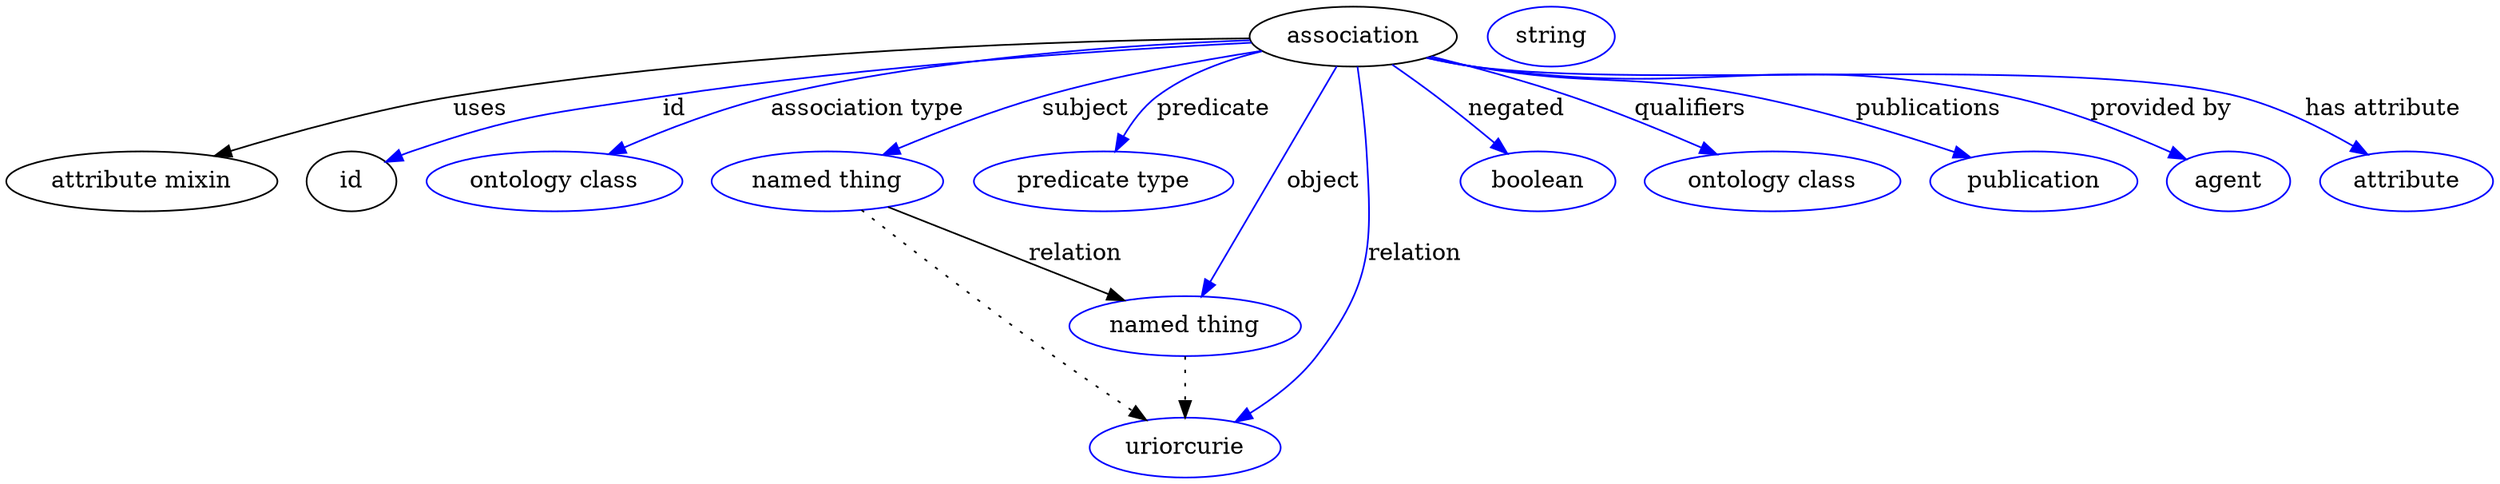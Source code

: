 digraph {
	graph [bb="0,0,1247,283"];
	node [label="\N"];
	association	 [height=0.5,
		label=association,
		pos="675.69,265",
		width=1.3902];
	"attribute mixin"	 [height=0.5,
		pos="63.694,178",
		width=1.7693];
	association -> "attribute mixin"	 [label=uses,
		lp="248.69,221.5",
		pos="e,103.33,192.21 625.55,264.22 543.55,262.2 375.96,254.95 236.69,229 194.25,221.09 147.34,206.9 113.08,195.5"];
	id	 [height=0.5,
		pos="172.69,178",
		width=0.75];
	association -> id	 [color=blue,
		label=id,
		lp="344.19,221.5",
		pos="e,193.68,189.44 626.27,261.93 560.31,257.33 440.05,247.18 338.69,229 280.02,218.47 264.56,216.78 208.69,196 206.83,195.31 204.93,\
194.54 203.03,193.74",
		style=solid];
	"association type"	 [color=blue,
		height=0.5,
		label="ontology class",
		pos="279.69,178",
		width=1.7151];
	association -> "association type"	 [color=blue,
		label="association type",
		lp="439.69,221.5",
		pos="e,309.35,193.87 625.78,262.89 569.11,259.51 474.32,250.85 395.69,229 368.99,221.58 340.47,209.11 318.39,198.36",
		style=solid];
	subject	 [color=blue,
		height=0.5,
		label="named thing",
		pos="414.69,178",
		width=1.5346];
	association -> subject	 [color=blue,
		label=subject,
		lp="544.19,221.5",
		pos="e,443.91,193.5 631.09,256.81 600.67,250.63 559.7,241.15 524.69,229 500.21,220.5 473.83,208.38 453.04,198.08",
		style=solid];
	predicate	 [color=blue,
		height=0.5,
		label="predicate type",
		pos="548.69,178",
		width=1.679];
	association -> predicate	 [color=blue,
		label=predicate,
		lp="605.69,221.5",
		pos="e,556.43,196.15 633.36,255.38 615.71,249.82 595.84,241.41 580.69,229 572.86,222.58 566.37,213.71 561.33,205.16",
		style=solid];
	object	 [color=blue,
		height=0.5,
		label="named thing",
		pos="592.69,91",
		width=1.5346];
	association -> object	 [color=blue,
		label=object,
		lp="659.69,178",
		pos="e,601.22,108.87 667.12,247.03 652.55,216.48 622.85,154.21 605.7,118.26",
		style=solid];
	relation	 [color=blue,
		height=0.5,
		label=uriorcurie,
		pos="592.69,18",
		width=1.2638];
	association -> relation	 [color=blue,
		label=relation,
		lp="701.69,134.5",
		pos="e,616.85,33.393 678.93,246.89 684.39,210.69 691.67,128.17 656.69,73 648.55,60.156 636.49,48.685 625.03,39.585",
		style=solid];
	negated	 [color=blue,
		height=0.5,
		label=boolean,
		pos="772.69,178",
		width=1.0652];
	association -> negated	 [color=blue,
		label=negated,
		lp="759.19,221.5",
		pos="e,756.7,194.51 697.12,248.58 704.7,242.58 713.21,235.64 720.69,229 730.36,220.44 740.58,210.59 749.38,201.85",
		style=solid];
	qualifiers	 [color=blue,
		height=0.5,
		label="ontology class",
		pos="890.69,178",
		width=1.7151];
	association -> qualifiers	 [color=blue,
		label=qualifiers,
		lp="843.69,221.5",
		pos="e,860.55,193.79 713.48,253.09 739.47,244.79 771.57,234.3 784.69,229 807.25,219.89 831.77,208.22 851.54,198.34",
		style=solid];
	publications	 [color=blue,
		height=0.5,
		label=publication,
		pos="1020.7,178",
		width=1.3902];
	association -> publications	 [color=blue,
		label=publications,
		lp="957.19,221.5",
		pos="e,987.7,191.64 712.58,252.71 719.86,250.58 727.47,248.56 734.69,247 795.59,233.87 813.06,243.28 873.69,229 909.72,220.51 949.29,\
206.5 978.29,195.31",
		style=solid];
	"provided by"	 [color=blue,
		height=0.5,
		label=agent,
		pos="1118.7,178",
		width=0.83048];
	association -> "provided by"	 [color=blue,
		label="provided by",
		lp="1073.7,221.5",
		pos="e,1096.2,190.03 711.88,252.55 719.35,250.38 727.22,248.38 734.69,247 848.6,225.96 881.65,254.25 994.69,229 1027.4,221.7 1062.5,206.49 \
1087,194.57",
		style=solid];
	"has attribute"	 [color=blue,
		height=0.5,
		label=attribute,
		pos="1206.7,178",
		width=1.1193];
	association -> "has attribute"	 [color=blue,
		label="has attribute",
		lp="1179.2,221.5",
		pos="e,1184.6,193.38 711.86,252.42 719.33,250.27 727.2,248.3 734.69,247 817.11,232.68 1030,251.16 1110.7,229 1133.8,222.66 1157.6,210.07 \
1175.7,198.99",
		style=solid];
	association_id	 [color=blue,
		height=0.5,
		label=string,
		pos="774.69,265",
		width=0.84854];
	subject -> object	 [label=relation,
		lp="535.69,134.5",
		pos="e,562.04,105.98 445.7,162.85 475.44,148.31 520.47,126.3 552.85,110.47"];
	subject -> relation	 [pos="e,573.22,34.435 433.08,160.71 455.46,139.73 494.52,103.41 528.69,73 540.58,62.421 553.91,50.916 565.31,41.177",
		style=dotted];
	object -> relation	 [pos="e,592.69,36.09 592.69,72.955 592.69,64.883 592.69,55.176 592.69,46.182",
		style=dotted];
}
